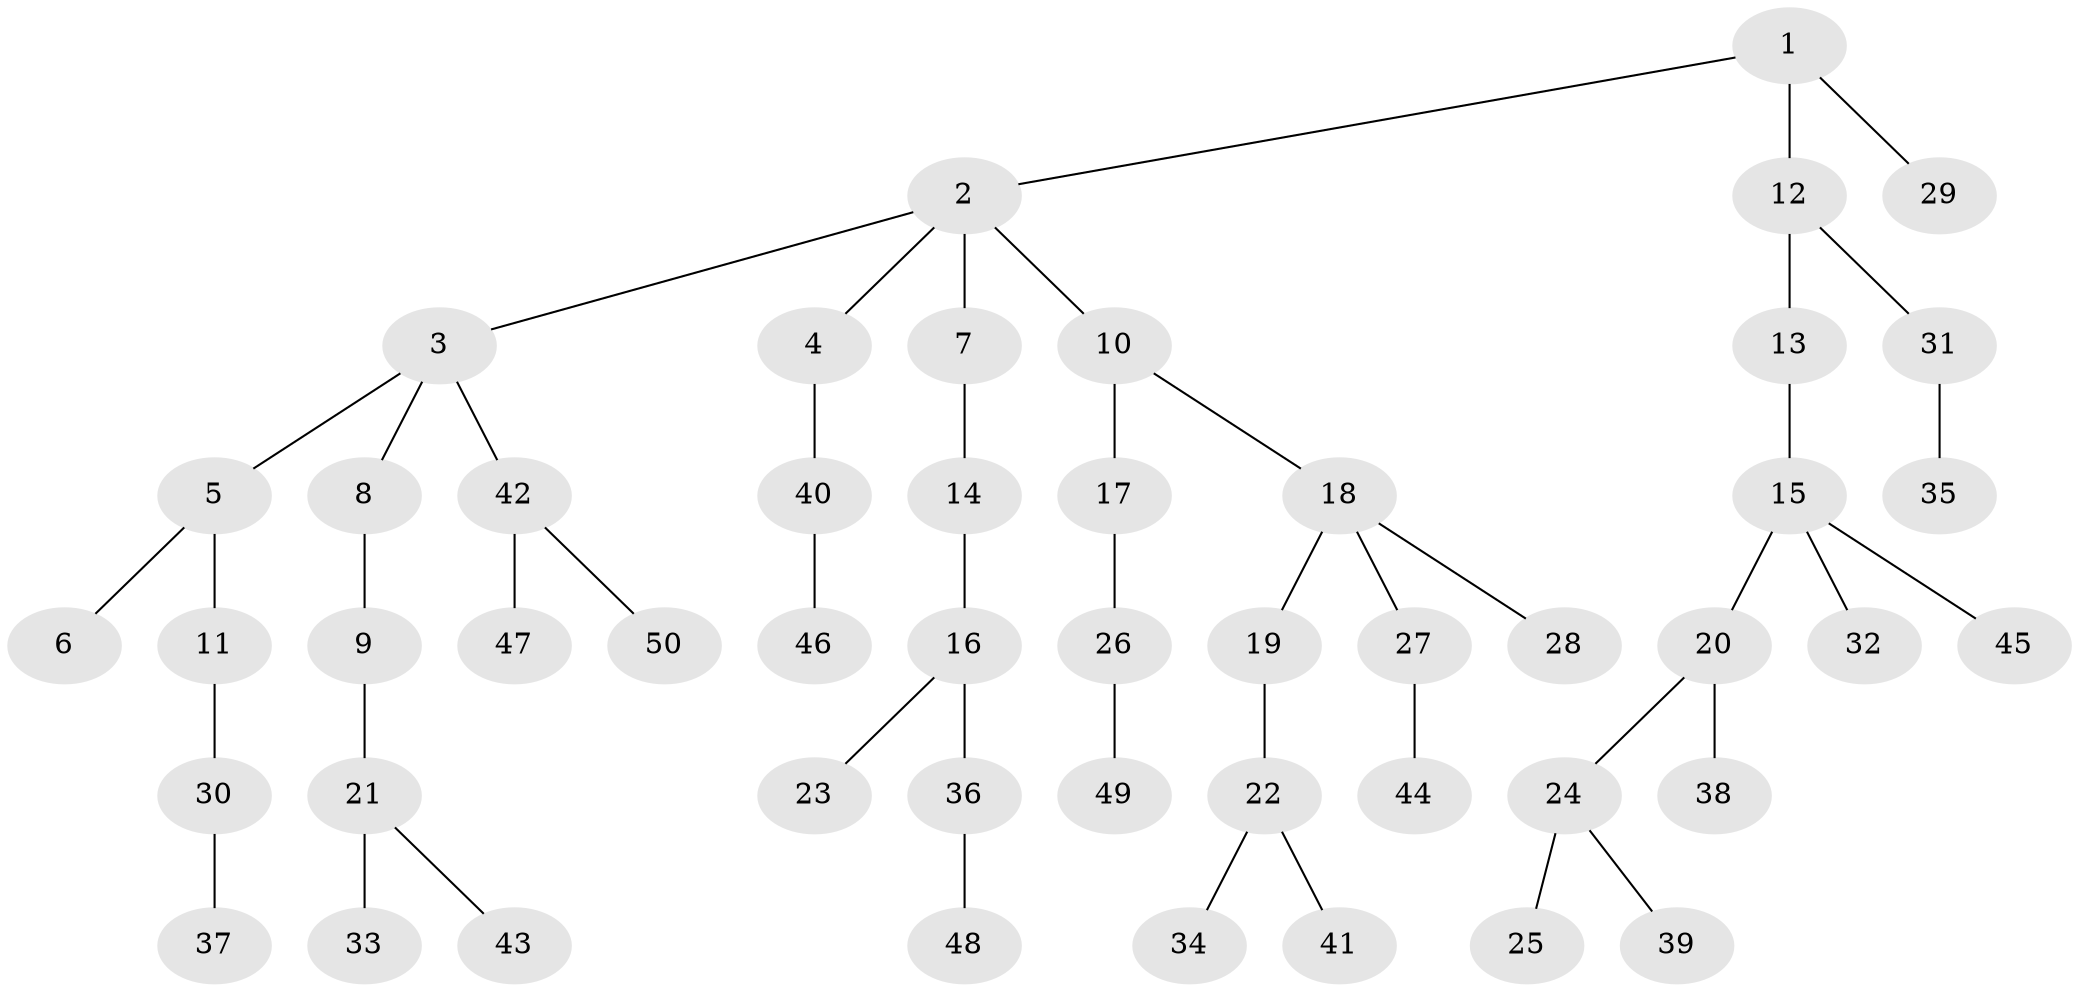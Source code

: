 // coarse degree distribution, {4: 0.058823529411764705, 2: 0.47058823529411764, 5: 0.058823529411764705, 1: 0.4117647058823529}
// Generated by graph-tools (version 1.1) at 2025/37/03/04/25 23:37:18]
// undirected, 50 vertices, 49 edges
graph export_dot {
  node [color=gray90,style=filled];
  1;
  2;
  3;
  4;
  5;
  6;
  7;
  8;
  9;
  10;
  11;
  12;
  13;
  14;
  15;
  16;
  17;
  18;
  19;
  20;
  21;
  22;
  23;
  24;
  25;
  26;
  27;
  28;
  29;
  30;
  31;
  32;
  33;
  34;
  35;
  36;
  37;
  38;
  39;
  40;
  41;
  42;
  43;
  44;
  45;
  46;
  47;
  48;
  49;
  50;
  1 -- 2;
  1 -- 12;
  1 -- 29;
  2 -- 3;
  2 -- 4;
  2 -- 7;
  2 -- 10;
  3 -- 5;
  3 -- 8;
  3 -- 42;
  4 -- 40;
  5 -- 6;
  5 -- 11;
  7 -- 14;
  8 -- 9;
  9 -- 21;
  10 -- 17;
  10 -- 18;
  11 -- 30;
  12 -- 13;
  12 -- 31;
  13 -- 15;
  14 -- 16;
  15 -- 20;
  15 -- 32;
  15 -- 45;
  16 -- 23;
  16 -- 36;
  17 -- 26;
  18 -- 19;
  18 -- 27;
  18 -- 28;
  19 -- 22;
  20 -- 24;
  20 -- 38;
  21 -- 33;
  21 -- 43;
  22 -- 34;
  22 -- 41;
  24 -- 25;
  24 -- 39;
  26 -- 49;
  27 -- 44;
  30 -- 37;
  31 -- 35;
  36 -- 48;
  40 -- 46;
  42 -- 47;
  42 -- 50;
}
